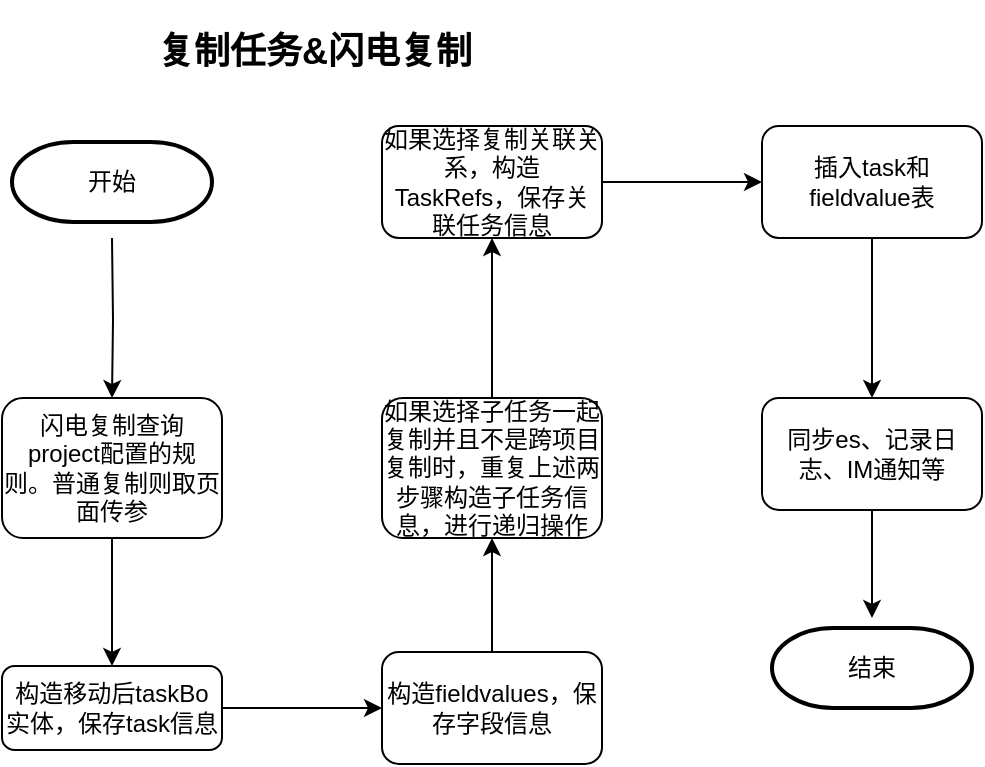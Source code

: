 <mxfile version="13.2.4" type="github" pages="2">
  <diagram id="8ww4kMy-OGokvhHyVhnX" name="Page-1">
    <mxGraphModel dx="946" dy="543" grid="1" gridSize="10" guides="1" tooltips="1" connect="1" arrows="1" fold="1" page="1" pageScale="1" pageWidth="827" pageHeight="1169" math="0" shadow="0">
      <root>
        <mxCell id="0" />
        <mxCell id="1" parent="0" />
        <mxCell id="M42jQ0rT6yA7p7nZOS12-2" value="开始" style="strokeWidth=2;html=1;shape=mxgraph.flowchart.terminator;whiteSpace=wrap;" parent="1" vertex="1">
          <mxGeometry x="60" y="102" width="100" height="40" as="geometry" />
        </mxCell>
        <mxCell id="M42jQ0rT6yA7p7nZOS12-65" style="edgeStyle=orthogonalEdgeStyle;rounded=0;orthogonalLoop=1;jettySize=auto;html=1;exitX=0.5;exitY=0;exitDx=0;exitDy=0;entryX=0.5;entryY=0;entryDx=0;entryDy=0;startSize=5;endSize=2;" parent="1" edge="1">
          <mxGeometry relative="1" as="geometry">
            <Array as="points">
              <mxPoint x="464" y="50" />
              <mxPoint x="810" y="50" />
            </Array>
            <mxPoint x="466.5" y="100" as="sourcePoint" />
          </mxGeometry>
        </mxCell>
        <mxCell id="OxR8u_R1TsU7xB-B9-50-8" value="" style="edgeStyle=orthogonalEdgeStyle;rounded=0;orthogonalLoop=1;jettySize=auto;html=1;" parent="1" target="OxR8u_R1TsU7xB-B9-50-7" edge="1">
          <mxGeometry relative="1" as="geometry">
            <mxPoint x="110" y="150" as="sourcePoint" />
          </mxGeometry>
        </mxCell>
        <mxCell id="OxR8u_R1TsU7xB-B9-50-10" value="" style="edgeStyle=orthogonalEdgeStyle;rounded=0;orthogonalLoop=1;jettySize=auto;html=1;" parent="1" source="OxR8u_R1TsU7xB-B9-50-7" target="OxR8u_R1TsU7xB-B9-50-9" edge="1">
          <mxGeometry relative="1" as="geometry" />
        </mxCell>
        <mxCell id="OxR8u_R1TsU7xB-B9-50-7" value="闪电复制查询project配置的规则。普通复制则取页面传参" style="rounded=1;whiteSpace=wrap;html=1;" parent="1" vertex="1">
          <mxGeometry x="55" y="230" width="110" height="70" as="geometry" />
        </mxCell>
        <mxCell id="pND4i8yrlHbNQ3pa0ol_-3" value="" style="edgeStyle=orthogonalEdgeStyle;rounded=0;orthogonalLoop=1;jettySize=auto;html=1;" parent="1" source="OxR8u_R1TsU7xB-B9-50-9" target="pND4i8yrlHbNQ3pa0ol_-2" edge="1">
          <mxGeometry relative="1" as="geometry" />
        </mxCell>
        <mxCell id="OxR8u_R1TsU7xB-B9-50-9" value="构造移动后taskBo实体，保存task信息" style="rounded=1;whiteSpace=wrap;html=1;" parent="1" vertex="1">
          <mxGeometry x="55" y="364" width="110" height="42" as="geometry" />
        </mxCell>
        <mxCell id="pND4i8yrlHbNQ3pa0ol_-5" value="" style="edgeStyle=orthogonalEdgeStyle;rounded=0;orthogonalLoop=1;jettySize=auto;html=1;" parent="1" source="pND4i8yrlHbNQ3pa0ol_-2" target="pND4i8yrlHbNQ3pa0ol_-4" edge="1">
          <mxGeometry relative="1" as="geometry" />
        </mxCell>
        <mxCell id="pND4i8yrlHbNQ3pa0ol_-2" value="构造fieldvalues，保存字段信息" style="rounded=1;whiteSpace=wrap;html=1;" parent="1" vertex="1">
          <mxGeometry x="245" y="357" width="110" height="56" as="geometry" />
        </mxCell>
        <mxCell id="pND4i8yrlHbNQ3pa0ol_-8" value="" style="edgeStyle=orthogonalEdgeStyle;rounded=0;orthogonalLoop=1;jettySize=auto;html=1;" parent="1" source="pND4i8yrlHbNQ3pa0ol_-4" target="pND4i8yrlHbNQ3pa0ol_-7" edge="1">
          <mxGeometry relative="1" as="geometry" />
        </mxCell>
        <mxCell id="pND4i8yrlHbNQ3pa0ol_-4" value="如果选择子任务一起复制并且不是跨项目复制时，重复上述两步骤构造子任务信息，进行递归操作" style="rounded=1;whiteSpace=wrap;html=1;" parent="1" vertex="1">
          <mxGeometry x="245" y="230" width="110" height="70" as="geometry" />
        </mxCell>
        <mxCell id="pND4i8yrlHbNQ3pa0ol_-11" value="" style="edgeStyle=orthogonalEdgeStyle;rounded=0;orthogonalLoop=1;jettySize=auto;html=1;" parent="1" source="pND4i8yrlHbNQ3pa0ol_-7" target="pND4i8yrlHbNQ3pa0ol_-10" edge="1">
          <mxGeometry relative="1" as="geometry" />
        </mxCell>
        <mxCell id="pND4i8yrlHbNQ3pa0ol_-7" value="如果选择复制关联关系，构造TaskRefs，保存关联任务信息" style="rounded=1;whiteSpace=wrap;html=1;" parent="1" vertex="1">
          <mxGeometry x="245" y="94" width="110" height="56" as="geometry" />
        </mxCell>
        <mxCell id="pND4i8yrlHbNQ3pa0ol_-34" value="" style="edgeStyle=orthogonalEdgeStyle;rounded=0;orthogonalLoop=1;jettySize=auto;html=1;" parent="1" source="pND4i8yrlHbNQ3pa0ol_-10" target="pND4i8yrlHbNQ3pa0ol_-33" edge="1">
          <mxGeometry relative="1" as="geometry" />
        </mxCell>
        <mxCell id="pND4i8yrlHbNQ3pa0ol_-10" value="插入task和fieldvalue表" style="rounded=1;whiteSpace=wrap;html=1;" parent="1" vertex="1">
          <mxGeometry x="435" y="94" width="110" height="56" as="geometry" />
        </mxCell>
        <mxCell id="pND4i8yrlHbNQ3pa0ol_-35" style="edgeStyle=orthogonalEdgeStyle;rounded=0;orthogonalLoop=1;jettySize=auto;html=1;exitX=0.5;exitY=1;exitDx=0;exitDy=0;" parent="1" source="pND4i8yrlHbNQ3pa0ol_-33" edge="1">
          <mxGeometry relative="1" as="geometry">
            <mxPoint x="490" y="340" as="targetPoint" />
          </mxGeometry>
        </mxCell>
        <mxCell id="pND4i8yrlHbNQ3pa0ol_-33" value="同步es、记录日志、IM通知等" style="rounded=1;whiteSpace=wrap;html=1;" parent="1" vertex="1">
          <mxGeometry x="435" y="230" width="110" height="56" as="geometry" />
        </mxCell>
        <mxCell id="pND4i8yrlHbNQ3pa0ol_-15" value="&lt;h2&gt;复制任务&amp;amp;闪电复制&lt;/h2&gt;" style="text;html=1;align=center;verticalAlign=middle;resizable=0;points=[];autosize=1;" parent="1" vertex="1">
          <mxGeometry x="126" y="32" width="170" height="50" as="geometry" />
        </mxCell>
        <mxCell id="pND4i8yrlHbNQ3pa0ol_-26" value="结束" style="strokeWidth=2;html=1;shape=mxgraph.flowchart.terminator;whiteSpace=wrap;" parent="1" vertex="1">
          <mxGeometry x="440" y="345" width="100" height="40" as="geometry" />
        </mxCell>
      </root>
    </mxGraphModel>
  </diagram>
  <diagram id="x5WwQ41c907MMuJBFhl2" name="第 2 页">
    <mxGraphModel dx="946" dy="543" grid="1" gridSize="10" guides="1" tooltips="1" connect="1" arrows="1" fold="1" page="1" pageScale="1" pageWidth="827" pageHeight="1169" math="0" shadow="0">
      <root>
        <mxCell id="gtI7pecNNH2SfoeVNV7F-0" />
        <mxCell id="gtI7pecNNH2SfoeVNV7F-1" parent="gtI7pecNNH2SfoeVNV7F-0" />
        <mxCell id="gtI7pecNNH2SfoeVNV7F-2" value="开始" style="strokeWidth=2;html=1;shape=mxgraph.flowchart.terminator;whiteSpace=wrap;" parent="gtI7pecNNH2SfoeVNV7F-1" vertex="1">
          <mxGeometry x="60" y="102" width="100" height="40" as="geometry" />
        </mxCell>
        <mxCell id="gtI7pecNNH2SfoeVNV7F-3" value="" style="edgeStyle=orthogonalEdgeStyle;rounded=0;orthogonalLoop=1;jettySize=auto;html=1;" parent="gtI7pecNNH2SfoeVNV7F-1" target="gtI7pecNNH2SfoeVNV7F-5" edge="1">
          <mxGeometry relative="1" as="geometry">
            <mxPoint x="110" y="150" as="sourcePoint" />
          </mxGeometry>
        </mxCell>
        <mxCell id="gtI7pecNNH2SfoeVNV7F-4" value="" style="edgeStyle=orthogonalEdgeStyle;rounded=0;orthogonalLoop=1;jettySize=auto;html=1;" parent="gtI7pecNNH2SfoeVNV7F-1" source="gtI7pecNNH2SfoeVNV7F-5" target="gtI7pecNNH2SfoeVNV7F-7" edge="1">
          <mxGeometry relative="1" as="geometry" />
        </mxCell>
        <mxCell id="gtI7pecNNH2SfoeVNV7F-5" value="校验项目、字段名称、字段item非空合法等" style="rounded=1;whiteSpace=wrap;html=1;" parent="gtI7pecNNH2SfoeVNV7F-1" vertex="1">
          <mxGeometry x="55" y="230" width="110" height="70" as="geometry" />
        </mxCell>
        <mxCell id="gtI7pecNNH2SfoeVNV7F-6" value="" style="edgeStyle=orthogonalEdgeStyle;rounded=0;orthogonalLoop=1;jettySize=auto;html=1;" parent="gtI7pecNNH2SfoeVNV7F-1" source="gtI7pecNNH2SfoeVNV7F-7" target="gtI7pecNNH2SfoeVNV7F-9" edge="1">
          <mxGeometry relative="1" as="geometry" />
        </mxCell>
        <mxCell id="gtI7pecNNH2SfoeVNV7F-7" value="构造FieldDef，FieldItemList等信息" style="rounded=1;whiteSpace=wrap;html=1;" parent="gtI7pecNNH2SfoeVNV7F-1" vertex="1">
          <mxGeometry x="55" y="364" width="110" height="42" as="geometry" />
        </mxCell>
        <mxCell id="gtI7pecNNH2SfoeVNV7F-8" value="" style="edgeStyle=orthogonalEdgeStyle;rounded=0;orthogonalLoop=1;jettySize=auto;html=1;" parent="gtI7pecNNH2SfoeVNV7F-1" source="gtI7pecNNH2SfoeVNV7F-9" target="gtI7pecNNH2SfoeVNV7F-11" edge="1">
          <mxGeometry relative="1" as="geometry" />
        </mxCell>
        <mxCell id="gtI7pecNNH2SfoeVNV7F-9" value="新建项目自定义字段（insert fieldDef）" style="rounded=1;whiteSpace=wrap;html=1;" parent="gtI7pecNNH2SfoeVNV7F-1" vertex="1">
          <mxGeometry x="245" y="357" width="110" height="56" as="geometry" />
        </mxCell>
        <mxCell id="gtI7pecNNH2SfoeVNV7F-10" style="edgeStyle=orthogonalEdgeStyle;rounded=0;orthogonalLoop=1;jettySize=auto;html=1;exitX=1;exitY=0.5;exitDx=0;exitDy=0;" parent="gtI7pecNNH2SfoeVNV7F-1" source="gtI7pecNNH2SfoeVNV7F-11" target="gtI7pecNNH2SfoeVNV7F-13" edge="1">
          <mxGeometry relative="1" as="geometry" />
        </mxCell>
        <mxCell id="gtI7pecNNH2SfoeVNV7F-11" value="新建fieldItems(fieldKey关联)" style="rounded=1;whiteSpace=wrap;html=1;" parent="gtI7pecNNH2SfoeVNV7F-1" vertex="1">
          <mxGeometry x="245" y="230" width="110" height="70" as="geometry" />
        </mxCell>
        <mxCell id="gtI7pecNNH2SfoeVNV7F-12" value="&lt;h2&gt;新建项目自定义字段&lt;/h2&gt;" style="text;html=1;align=center;verticalAlign=middle;resizable=0;points=[];autosize=1;" parent="gtI7pecNNH2SfoeVNV7F-1" vertex="1">
          <mxGeometry x="121" y="32" width="180" height="50" as="geometry" />
        </mxCell>
        <mxCell id="gtI7pecNNH2SfoeVNV7F-13" value="结束" style="strokeWidth=2;html=1;shape=mxgraph.flowchart.terminator;whiteSpace=wrap;" parent="gtI7pecNNH2SfoeVNV7F-1" vertex="1">
          <mxGeometry x="440" y="245" width="100" height="40" as="geometry" />
        </mxCell>
      </root>
    </mxGraphModel>
  </diagram>
</mxfile>
